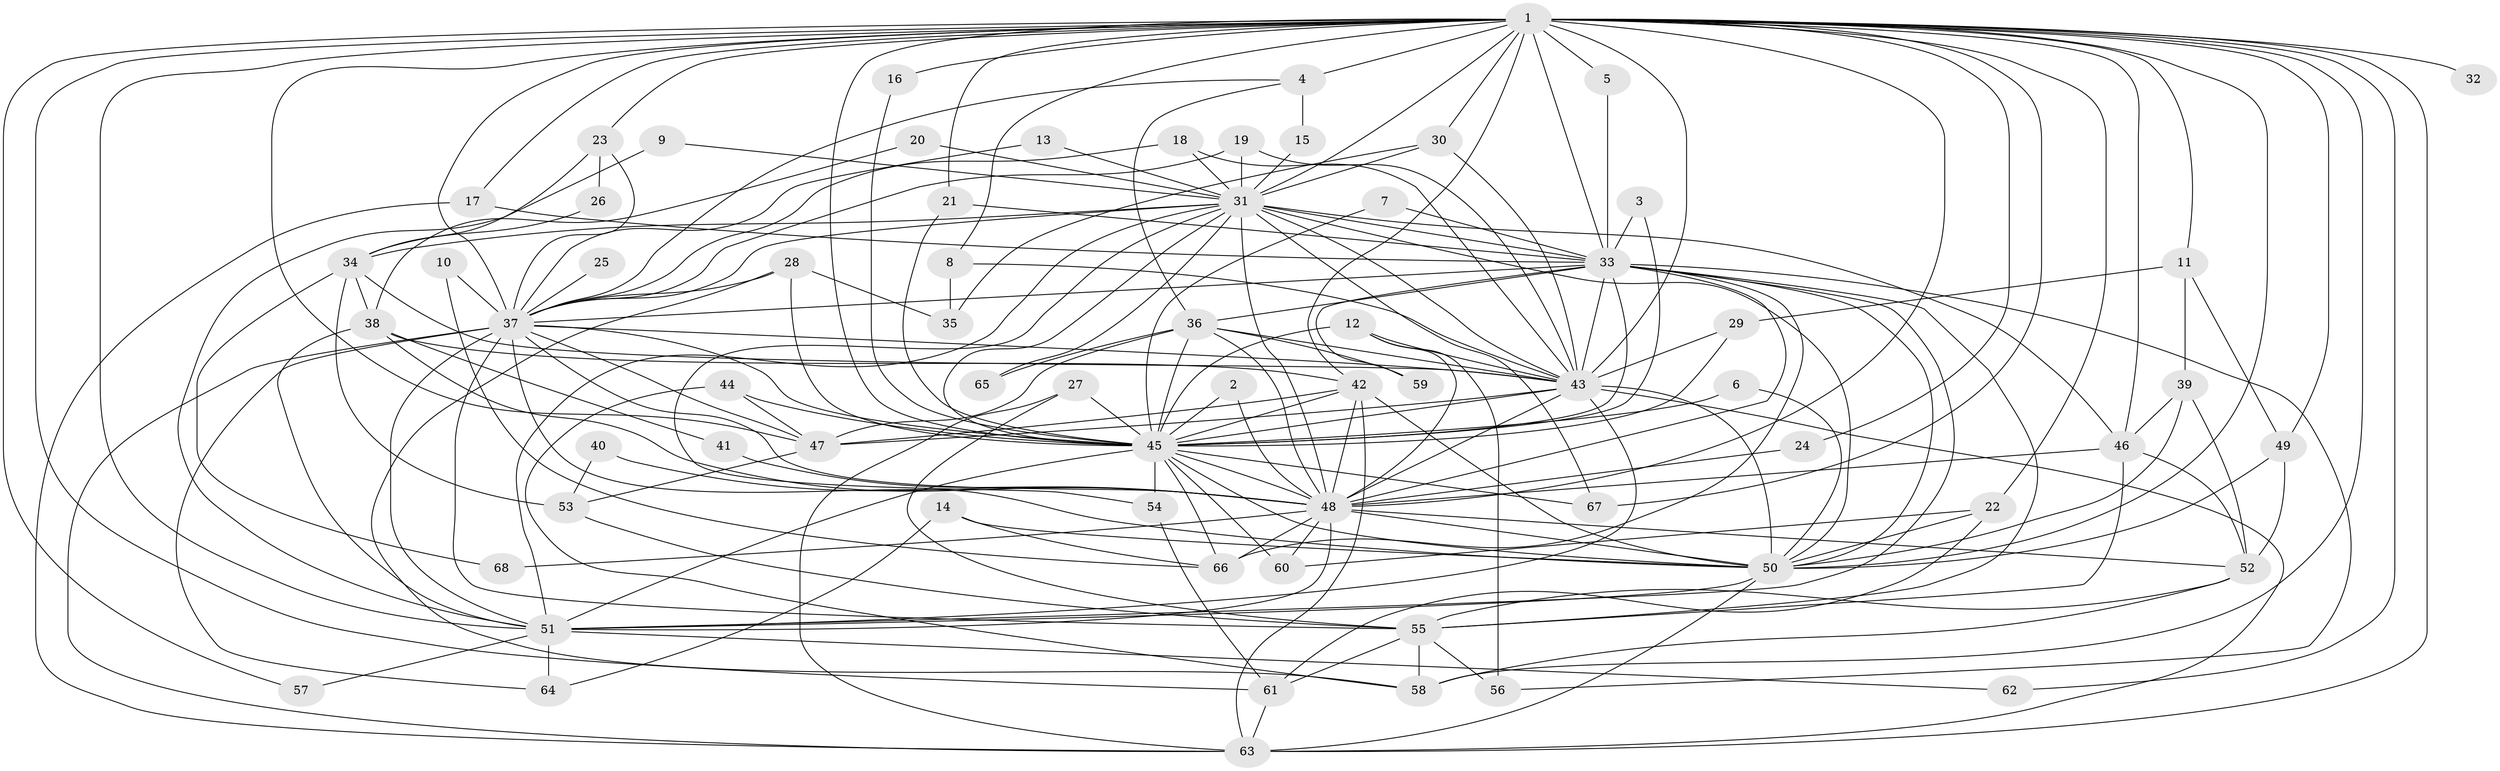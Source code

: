 // original degree distribution, {20: 0.007352941176470588, 26: 0.007352941176470588, 17: 0.007352941176470588, 30: 0.007352941176470588, 21: 0.007352941176470588, 24: 0.007352941176470588, 27: 0.007352941176470588, 28: 0.007352941176470588, 19: 0.014705882352941176, 4: 0.058823529411764705, 2: 0.5441176470588235, 7: 0.014705882352941176, 3: 0.20588235294117646, 5: 0.058823529411764705, 9: 0.007352941176470588, 6: 0.014705882352941176, 8: 0.022058823529411766}
// Generated by graph-tools (version 1.1) at 2025/25/03/09/25 03:25:37]
// undirected, 68 vertices, 193 edges
graph export_dot {
graph [start="1"]
  node [color=gray90,style=filled];
  1;
  2;
  3;
  4;
  5;
  6;
  7;
  8;
  9;
  10;
  11;
  12;
  13;
  14;
  15;
  16;
  17;
  18;
  19;
  20;
  21;
  22;
  23;
  24;
  25;
  26;
  27;
  28;
  29;
  30;
  31;
  32;
  33;
  34;
  35;
  36;
  37;
  38;
  39;
  40;
  41;
  42;
  43;
  44;
  45;
  46;
  47;
  48;
  49;
  50;
  51;
  52;
  53;
  54;
  55;
  56;
  57;
  58;
  59;
  60;
  61;
  62;
  63;
  64;
  65;
  66;
  67;
  68;
  1 -- 4 [weight=2.0];
  1 -- 5 [weight=1.0];
  1 -- 8 [weight=1.0];
  1 -- 11 [weight=2.0];
  1 -- 16 [weight=1.0];
  1 -- 17 [weight=1.0];
  1 -- 21 [weight=1.0];
  1 -- 22 [weight=1.0];
  1 -- 23 [weight=1.0];
  1 -- 24 [weight=1.0];
  1 -- 30 [weight=1.0];
  1 -- 31 [weight=3.0];
  1 -- 32 [weight=1.0];
  1 -- 33 [weight=2.0];
  1 -- 37 [weight=2.0];
  1 -- 42 [weight=1.0];
  1 -- 43 [weight=2.0];
  1 -- 45 [weight=3.0];
  1 -- 46 [weight=1.0];
  1 -- 47 [weight=1.0];
  1 -- 48 [weight=2.0];
  1 -- 49 [weight=2.0];
  1 -- 50 [weight=2.0];
  1 -- 51 [weight=2.0];
  1 -- 57 [weight=1.0];
  1 -- 58 [weight=1.0];
  1 -- 61 [weight=1.0];
  1 -- 62 [weight=1.0];
  1 -- 63 [weight=1.0];
  1 -- 67 [weight=1.0];
  2 -- 45 [weight=1.0];
  2 -- 48 [weight=1.0];
  3 -- 33 [weight=1.0];
  3 -- 45 [weight=1.0];
  4 -- 15 [weight=1.0];
  4 -- 36 [weight=1.0];
  4 -- 37 [weight=1.0];
  5 -- 33 [weight=1.0];
  6 -- 45 [weight=1.0];
  6 -- 50 [weight=1.0];
  7 -- 33 [weight=1.0];
  7 -- 45 [weight=1.0];
  8 -- 35 [weight=1.0];
  8 -- 43 [weight=1.0];
  9 -- 31 [weight=1.0];
  9 -- 51 [weight=1.0];
  10 -- 37 [weight=1.0];
  10 -- 66 [weight=1.0];
  11 -- 29 [weight=1.0];
  11 -- 39 [weight=1.0];
  11 -- 49 [weight=1.0];
  12 -- 43 [weight=1.0];
  12 -- 45 [weight=1.0];
  12 -- 48 [weight=1.0];
  12 -- 56 [weight=1.0];
  13 -- 31 [weight=1.0];
  13 -- 37 [weight=1.0];
  14 -- 50 [weight=1.0];
  14 -- 64 [weight=1.0];
  14 -- 66 [weight=1.0];
  15 -- 31 [weight=1.0];
  16 -- 45 [weight=1.0];
  17 -- 33 [weight=2.0];
  17 -- 63 [weight=1.0];
  18 -- 31 [weight=1.0];
  18 -- 37 [weight=1.0];
  18 -- 43 [weight=1.0];
  19 -- 31 [weight=1.0];
  19 -- 37 [weight=1.0];
  19 -- 43 [weight=1.0];
  20 -- 31 [weight=1.0];
  20 -- 38 [weight=1.0];
  21 -- 33 [weight=1.0];
  21 -- 45 [weight=1.0];
  22 -- 50 [weight=1.0];
  22 -- 60 [weight=1.0];
  22 -- 61 [weight=1.0];
  23 -- 26 [weight=1.0];
  23 -- 34 [weight=1.0];
  23 -- 37 [weight=1.0];
  24 -- 48 [weight=1.0];
  25 -- 37 [weight=1.0];
  26 -- 34 [weight=1.0];
  27 -- 45 [weight=1.0];
  27 -- 55 [weight=1.0];
  27 -- 63 [weight=1.0];
  28 -- 35 [weight=1.0];
  28 -- 37 [weight=2.0];
  28 -- 45 [weight=1.0];
  28 -- 58 [weight=1.0];
  29 -- 43 [weight=1.0];
  29 -- 45 [weight=1.0];
  30 -- 31 [weight=1.0];
  30 -- 35 [weight=1.0];
  30 -- 43 [weight=1.0];
  31 -- 33 [weight=1.0];
  31 -- 34 [weight=1.0];
  31 -- 37 [weight=1.0];
  31 -- 43 [weight=2.0];
  31 -- 45 [weight=3.0];
  31 -- 46 [weight=1.0];
  31 -- 48 [weight=2.0];
  31 -- 50 [weight=2.0];
  31 -- 51 [weight=1.0];
  31 -- 54 [weight=1.0];
  31 -- 65 [weight=1.0];
  31 -- 67 [weight=1.0];
  33 -- 36 [weight=1.0];
  33 -- 37 [weight=1.0];
  33 -- 43 [weight=1.0];
  33 -- 45 [weight=1.0];
  33 -- 48 [weight=2.0];
  33 -- 50 [weight=1.0];
  33 -- 51 [weight=1.0];
  33 -- 55 [weight=1.0];
  33 -- 56 [weight=1.0];
  33 -- 59 [weight=1.0];
  33 -- 66 [weight=1.0];
  34 -- 38 [weight=2.0];
  34 -- 43 [weight=1.0];
  34 -- 53 [weight=1.0];
  34 -- 68 [weight=1.0];
  36 -- 43 [weight=1.0];
  36 -- 45 [weight=2.0];
  36 -- 47 [weight=1.0];
  36 -- 48 [weight=1.0];
  36 -- 59 [weight=1.0];
  36 -- 65 [weight=1.0];
  37 -- 43 [weight=2.0];
  37 -- 45 [weight=1.0];
  37 -- 47 [weight=1.0];
  37 -- 48 [weight=1.0];
  37 -- 50 [weight=2.0];
  37 -- 51 [weight=3.0];
  37 -- 55 [weight=1.0];
  37 -- 63 [weight=2.0];
  37 -- 64 [weight=1.0];
  38 -- 41 [weight=1.0];
  38 -- 42 [weight=1.0];
  38 -- 48 [weight=1.0];
  38 -- 51 [weight=1.0];
  39 -- 46 [weight=1.0];
  39 -- 50 [weight=1.0];
  39 -- 52 [weight=1.0];
  40 -- 48 [weight=1.0];
  40 -- 53 [weight=1.0];
  41 -- 48 [weight=1.0];
  42 -- 45 [weight=1.0];
  42 -- 47 [weight=1.0];
  42 -- 48 [weight=1.0];
  42 -- 50 [weight=1.0];
  42 -- 63 [weight=1.0];
  43 -- 45 [weight=2.0];
  43 -- 47 [weight=1.0];
  43 -- 48 [weight=1.0];
  43 -- 50 [weight=1.0];
  43 -- 51 [weight=1.0];
  43 -- 63 [weight=1.0];
  44 -- 45 [weight=1.0];
  44 -- 47 [weight=1.0];
  44 -- 58 [weight=1.0];
  45 -- 48 [weight=1.0];
  45 -- 50 [weight=1.0];
  45 -- 51 [weight=1.0];
  45 -- 54 [weight=1.0];
  45 -- 60 [weight=1.0];
  45 -- 66 [weight=1.0];
  45 -- 67 [weight=1.0];
  46 -- 48 [weight=1.0];
  46 -- 52 [weight=1.0];
  46 -- 55 [weight=1.0];
  47 -- 53 [weight=1.0];
  48 -- 50 [weight=1.0];
  48 -- 51 [weight=2.0];
  48 -- 52 [weight=1.0];
  48 -- 60 [weight=1.0];
  48 -- 66 [weight=1.0];
  48 -- 68 [weight=1.0];
  49 -- 50 [weight=1.0];
  49 -- 52 [weight=2.0];
  50 -- 51 [weight=2.0];
  50 -- 63 [weight=1.0];
  51 -- 57 [weight=1.0];
  51 -- 62 [weight=1.0];
  51 -- 64 [weight=1.0];
  52 -- 55 [weight=1.0];
  52 -- 58 [weight=1.0];
  53 -- 55 [weight=1.0];
  54 -- 61 [weight=1.0];
  55 -- 56 [weight=1.0];
  55 -- 58 [weight=1.0];
  55 -- 61 [weight=1.0];
  61 -- 63 [weight=2.0];
}
